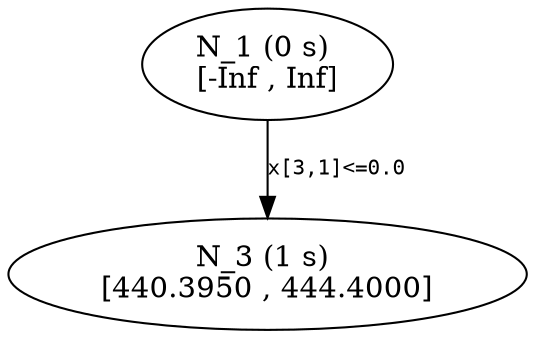 ## dot -Tpdf thisfile > thisfile.pdf 

digraph Branching_Tree {
	edge[fontname = "Courier", fontsize = 10];
	n1 [label= "N_1 (0 s) \n[-Inf , Inf]"];
	n3 [label= "N_3 (1 s) \n[440.3950 , 444.4000]"];
	n1 -> n3 [label= "x[3,1]<=0.0"];
}
